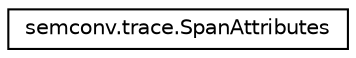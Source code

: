 digraph "Graphical Class Hierarchy"
{
 // LATEX_PDF_SIZE
  edge [fontname="Helvetica",fontsize="10",labelfontname="Helvetica",labelfontsize="10"];
  node [fontname="Helvetica",fontsize="10",shape=record];
  rankdir="LR";
  Node0 [label="semconv.trace.SpanAttributes",height=0.2,width=0.4,color="black", fillcolor="white", style="filled",URL="$classsemconv_1_1trace_1_1SpanAttributes.html",tooltip=" "];
}
